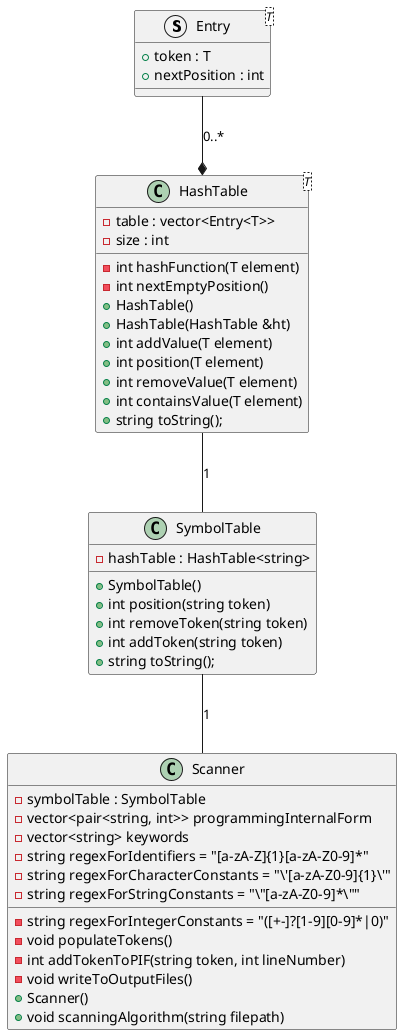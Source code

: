 @startuml


struct Entry<T> {
    + token : T
    + nextPosition : int
}


class HashTable<T>{
    - table : vector<Entry<T>>
    - size : int
    - int hashFunction(T element)
    - int nextEmptyPosition()
    + HashTable()
    + HashTable(HashTable &ht)
    + int addValue(T element)
    + int position(T element)
    + int removeValue(T element)
    + int containsValue(T element)
    + string toString();
}

class SymbolTable{
    - hashTable : HashTable<string>
    + SymbolTable()
    + int position(string token)
    + int removeToken(string token)
    + int addToken(string token)
    + string toString();
}

class Scanner{
    - symbolTable : SymbolTable
    - vector<pair<string, int>> programmingInternalForm
    - vector<string> keywords
    - string regexForIdentifiers = "[a-zA-Z]{1}[a-zA-Z0-9]*"
    - string regexForCharacterConstants = "\'[a-zA-Z0-9]{1}\'"
    - string regexForStringConstants = "\"[a-zA-Z0-9]*\""
    - string regexForIntegerConstants = "([+-]?[1-9][0-9]*|0)"
    - void populateTokens()
    - int addTokenToPIF(string token, int lineNumber)
    - void writeToOutputFiles()
    + Scanner()
    + void scanningAlgorithm(string filepath)
}


Entry --*  HashTable : 0..*

HashTable -- SymbolTable : 1

SymbolTable -- Scanner : 1


@enduml